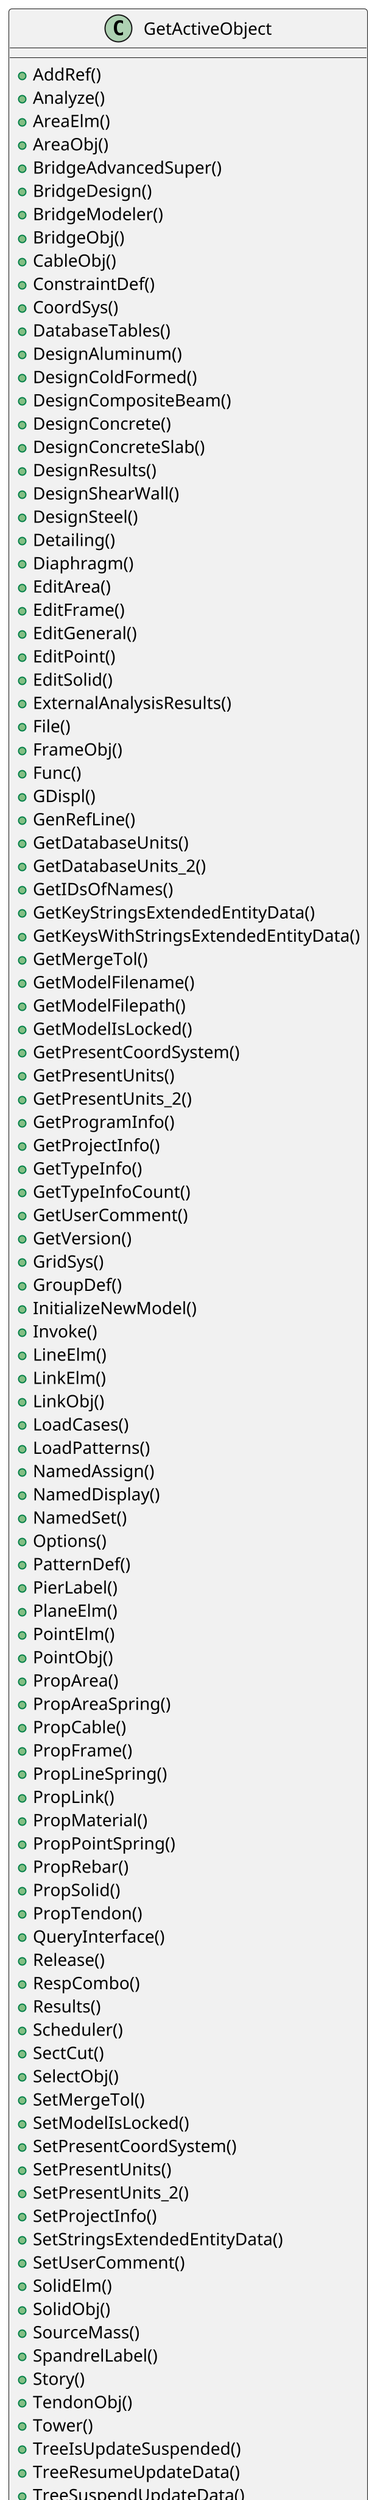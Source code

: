 ' Supported Formats
' *.wsd, *.pu, *.puml, *.plantuml, *.iuml
' para poder visualiza, alt+d

@startuml
scale 2

class GetActiveObject {
    +AddRef()
    +Analyze()
    +AreaElm()
    +AreaObj()
    +BridgeAdvancedSuper()
    +BridgeDesign()
    +BridgeModeler()
    +BridgeObj()
    +CableObj()
    +ConstraintDef()
    +CoordSys()
    +DatabaseTables()
    +DesignAluminum()
    +DesignColdFormed()
    +DesignCompositeBeam()
    +DesignConcrete()
    +DesignConcreteSlab()
    +DesignResults()
    +DesignShearWall()
    +DesignSteel()
    +Detailing()
    +Diaphragm()
    +EditArea()
    +EditFrame()
    +EditGeneral()
    +EditPoint()
    +EditSolid()
    +ExternalAnalysisResults()
    +File()
    +FrameObj()
    +Func()
    +GDispl()
    +GenRefLine()
    +GetDatabaseUnits()
    +GetDatabaseUnits_2()
    +GetIDsOfNames()
    +GetKeyStringsExtendedEntityData()
    +GetKeysWithStringsExtendedEntityData()
    +GetMergeTol()
    +GetModelFilename()
    +GetModelFilepath()
    +GetModelIsLocked()
    +GetPresentCoordSystem()
    +GetPresentUnits()
    +GetPresentUnits_2()
    +GetProgramInfo()
    +GetProjectInfo()
    +GetTypeInfo()
    +GetTypeInfoCount()
    +GetUserComment()
    +GetVersion()
    +GridSys()
    +GroupDef()
    +InitializeNewModel()
    +Invoke()
    +LineElm()
    +LinkElm()
    +LinkObj()
    +LoadCases()
    +LoadPatterns()
    +NamedAssign()
    +NamedDisplay()
    +NamedSet()
    +Options()
    +PatternDef()
    +PierLabel()
    +PlaneElm()
    +PointElm()
    +PointObj()
    +PropArea()
    +PropAreaSpring()
    +PropCable()
    +PropFrame()
    +PropLineSpring()
    +PropLink()
    +PropMaterial()
    +PropPointSpring()
    +PropRebar()
    +PropSolid()
    +PropTendon()
    +QueryInterface()
    +Release()
    +RespCombo()
    +Results()
    +Scheduler()
    +SectCut()
    +SelectObj()
    +SetMergeTol()
    +SetModelIsLocked()
    +SetPresentCoordSystem()
    +SetPresentUnits()
    +SetPresentUnits_2()
    +SetProjectInfo()
    +SetStringsExtendedEntityData()
    +SetUserComment()
    +SolidElm()
    +SolidObj()
    +SourceMass()
    +SpandrelLabel()
    +Story()
    +TendonObj()
    +Tower()
    +TreeIsUpdateSuspended()
    +TreeResumeUpdateData()
    +TreeSuspendUpdateData()
    +View()
}

@enduml